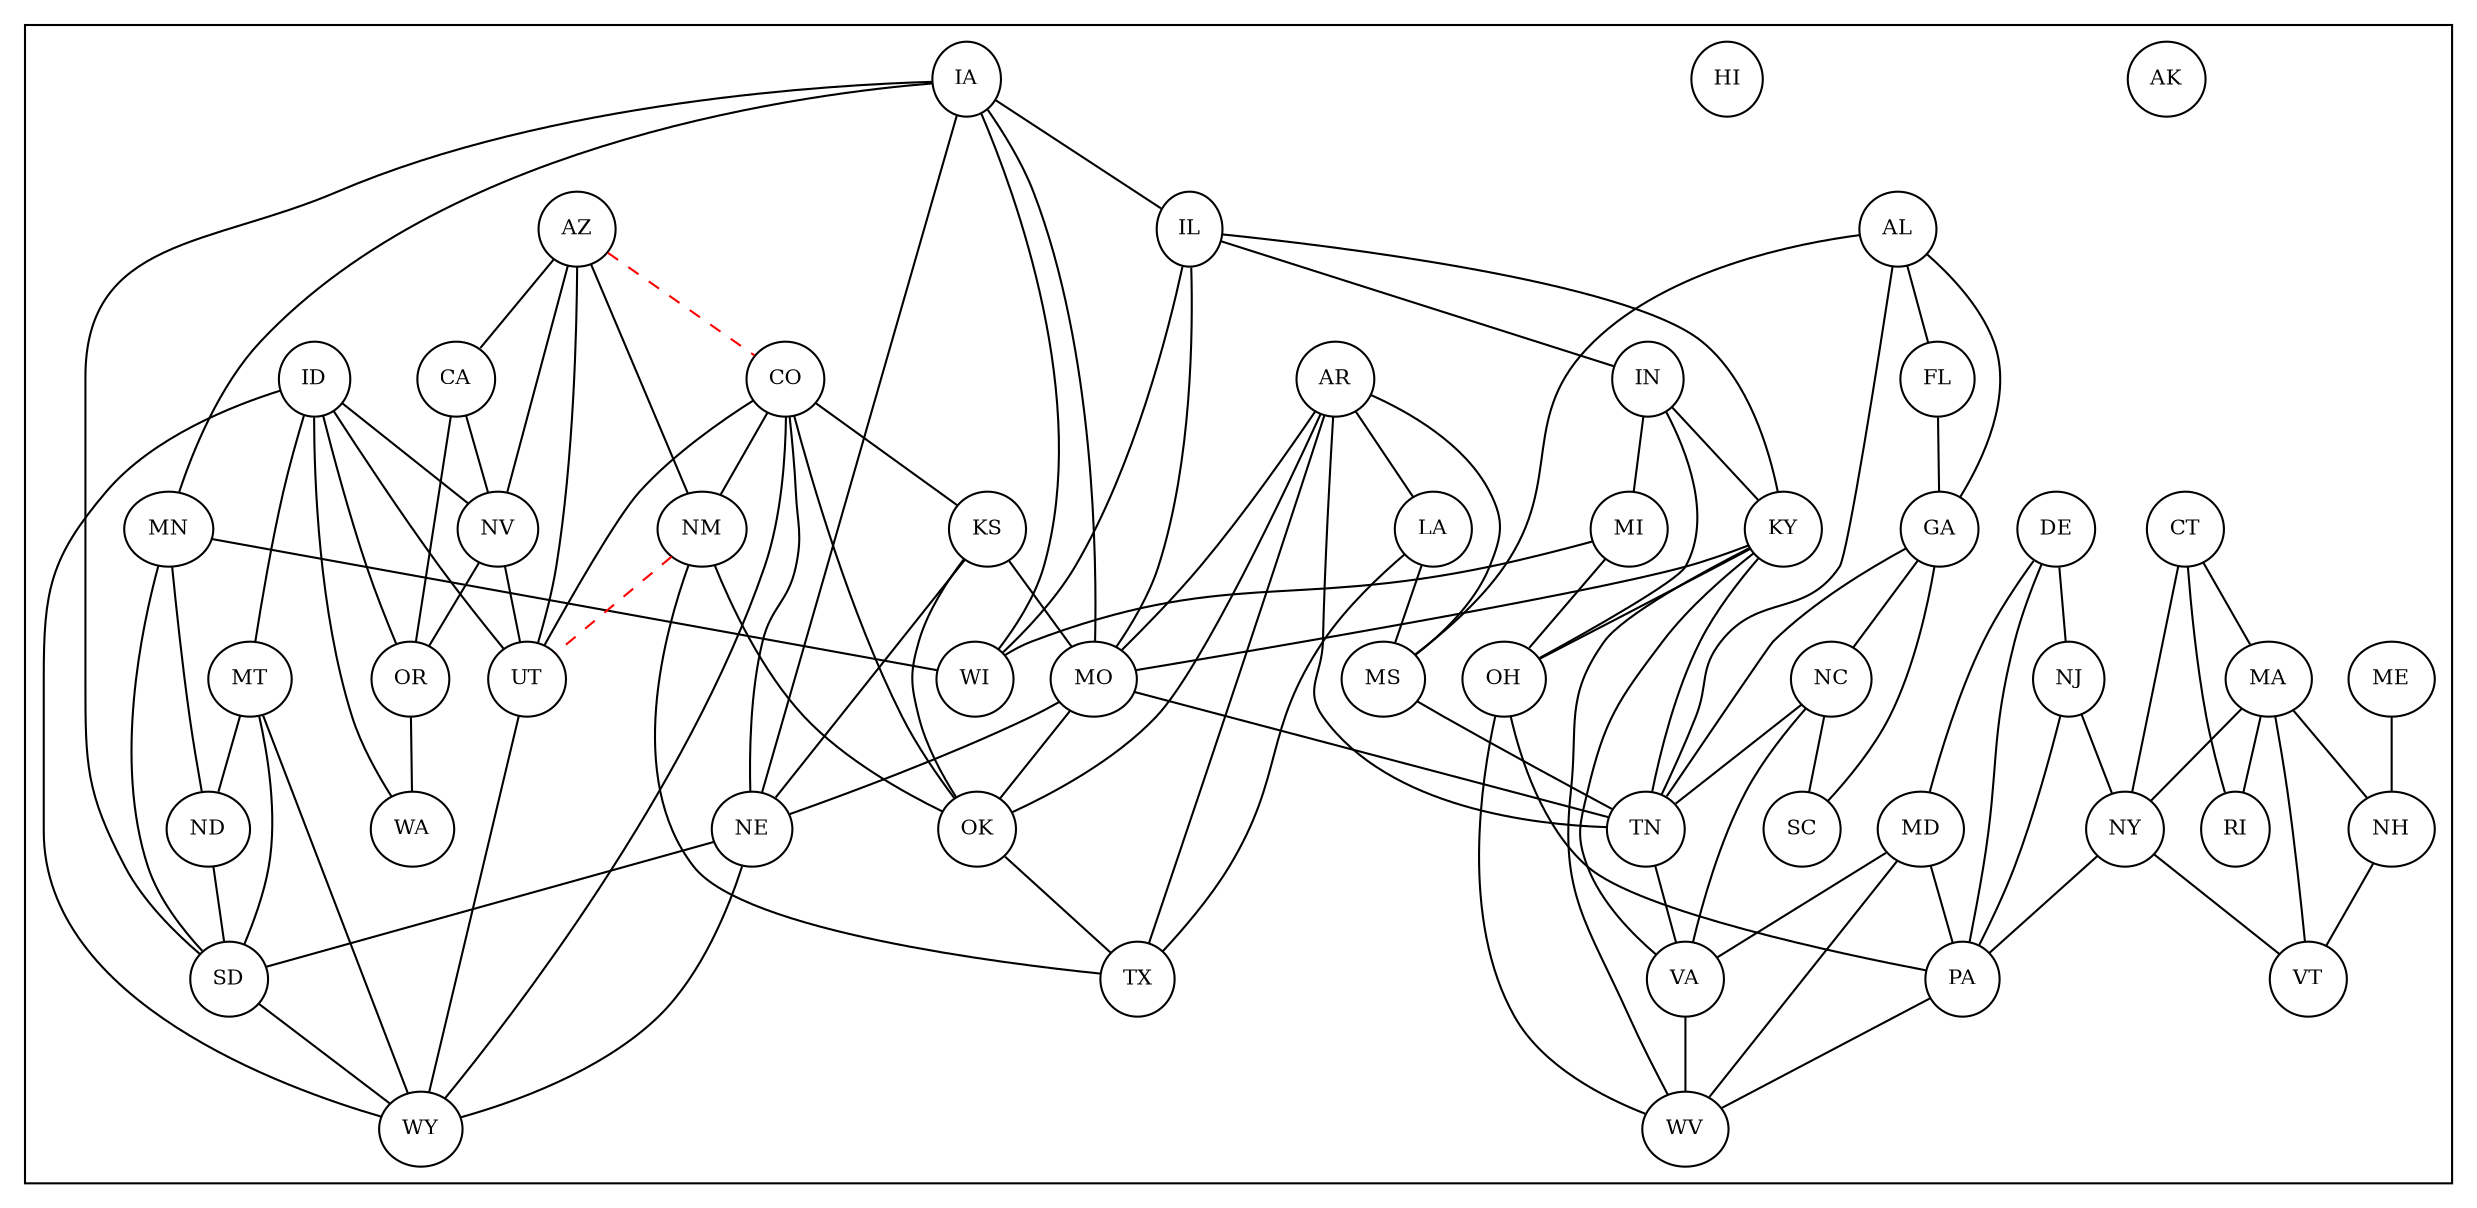 strict graph States {

  node [fontsize=10, width=0.3]
  subgraph cluster_states {
    AK [pos="650.0,200.0"]
    AL [pos="400.0,100.0"]
    AR [pos="300.0,150.0"]
    AZ [pos="150.0,150.0"]
    CA [pos="50.0,150.0"]
    CO [pos="200.0,200.0"]
    CT [pos="600.0,350.0"]
    DE [pos="600.0,250.0"]
    FL [pos="450.0,50.0"]
    GA [pos="450.0,100.0"]
    HI [pos="650.0,100.0"]
    IA [pos="300.0,300.0"]
    ID [pos="150.0,300.0"]
    IL [pos="350.0,250.0"]
    IN [pos="400.0,250.0"]
    KS [pos="250.0,200.0"]
    KY [pos="400.0,200.0"]
    LA [pos="300.0,50.0"]
    MA [pos="600.0,400.0"]
    MD [pos="550.0,250.0"]
    ME [pos="700.0,500.0"]
    MI [pos="400.0,400.0"]
    MN [pos="300.0,400.0"]
    MO [pos="300.0,200.0"]
    MS [pos="350.0,100.0"]
    MT [pos="200.0,450.0"]
    NC [pos="550.0,150.0"]
    ND [pos="250.0,450.0"]
    NE [pos="250.0,250.0"]
    NH [pos="650.0,450.0"]
    NJ [pos="600.0,300.0"]
    NM [pos="200.0,150.0"]
    NV [pos="100.0,200.0"]
    NY [pos="550.0,400.0"]
    OH [pos="450.0,250.0"]
    OK [pos="250.0,150.0"]
    OR [pos="50.0,300.0"]
    PA [pos="550.0,300.0"]
    RI [pos="650.0,350.0"]
    SC [pos="550.0,100.0"]
    SD [pos="250.0,350.0"]
    TN [pos="400.0,150.0"]
    TX [pos="250.0,50.0"]
    UT [pos="150.0,200.0"]
    VA [pos="550.0,200.0"]
    VT [pos="600.0,450.0"]
    WA [pos="50.0,450.0"]
    WI [pos="350.0,400.0"]
    WV [pos="500.0,250.0"]
    WY [pos="200.0,300.0"]
  }

  AL -- FL [ ]
  AL -- GA [ ]
  AL -- MS [ ]
  AL -- TN [ ]
  AR -- LA [ ]
  AR -- MO [ ]
  AR -- MS [ ]
  AR -- OK [ ]
  AR -- TN [ ]
  AR -- TX [ ]
  AZ -- CA [ ]
  AZ -- CO [color=red style=dashed]
  AZ -- NM [ ]
  AZ -- NV [ ]
  AZ -- UT [ ]
  CA -- NV [ ]
  CA -- OR [ ]
  CO -- KS [ ]
  CO -- NE [ ]
  CO -- NM [ ]
  CO -- OK [ ]
  CO -- UT [ ]
  CO -- WY [ ]
  CT -- MA [ ]
  CT -- NY [ ]
  CT -- RI [ ]
  DE -- MD [ ]
  DE -- NJ [ ]
  DE -- PA [ ]
  FL -- GA [ ]
  GA -- NC [ ]
  GA -- SC [ ]
  GA -- TN [ ]
  IA -- IL [ ]
  IA -- MN [ ]
  IA -- MO [ ]
  IA -- NE [ ]
  IA -- SD [ ]
  IA -- WI [ ]
  ID -- MT [ ]
  ID -- NV [ ]
  ID -- OR [ ]
  ID -- UT [ ]
  ID -- WA [ ]
  ID -- WY [ ]
  IL -- IN [ ]
  IL -- KY [ ]
  IL -- MO [ ]
  IL -- WI [ ]
  IN -- KY [ ]
  IN -- MI [ ]
  IN -- OH [ ]
  KS -- MO [ ]
  KS -- NE [ ]
  KS -- OK [ ]
  KY -- MO [ ]
  KY -- OH [ ]
  KY -- TN [ ]
  KY -- VA [ ]
  KY -- WV [ ]
  LA -- MS [ ]
  LA -- TX [ ]
  MA -- NH [ ]
  MA -- NY [ ]
  MA -- RI [ ]
  MA -- VT [ ]
  MD -- PA [ ]
  MD -- VA [ ]
  MD -- WV [ ]
  ME -- NH [ ]
  MI -- OH [ ]
  MI -- WI [ ]
  MN -- ND [ ]
  MN -- SD [ ]
  MN -- WI [ ]
  MO -- NE [ ]
  MO -- OK [ ]
  MO -- TN [ ]
  MS -- TN [ ]
  MT -- ND [ ]
  MT -- SD [ ]
  MT -- WY [ ]
  NC -- SC [ ]
  NC -- TN [ ]
  NC -- VA [ ]
  ND -- SD [ ]
  NE -- SD [ ]
  NE -- WY [ ]
  NH -- VT [ ]
  NJ -- NY [ ]
  NJ -- PA [ ]
  NM -- OK [ ]
  NM -- TX [ ]
  NM -- UT [color=red style=dashed]
  NV -- OR [ ]
  NV -- UT [ ]
  NY -- PA [ ]
  NY -- VT [ ]
  OH -- PA [ ]
  OH -- WV [ ]
  OK -- TX [ ]
  OR -- WA [ ]
  PA -- WV [ ]
  SD -- WY [ ]
  TN -- VA [ ]
  UT -- WY [ ]
  VA -- WV [ ]
}
